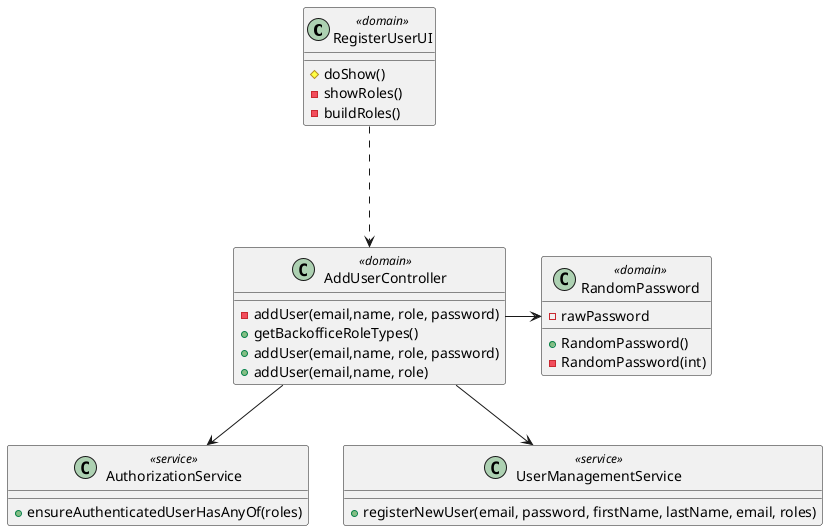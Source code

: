 @startuml


' Services

class RegisterUserUI <<domain>> {
# doShow()
- showRoles()
- buildRoles()
}

class AddUserController <<domain>> {
- addUser(email,name, role, password)
+ getBackofficeRoleTypes()
+ addUser(email,name, role, password)
+ addUser(email,name, role)
}

class AuthorizationService <<service>> {
+ ensureAuthenticatedUserHasAnyOf(roles)
}

class UserManagementService <<service>> {
+ registerNewUser(email, password, firstName, lastName, email, roles)
}

class RandomPassword <<domain>> {
- rawPassword
+ RandomPassword()
- RandomPassword(int)
}

RegisterUserUI .--> AddUserController
AddUserController --> AuthorizationService
AddUserController --> UserManagementService
AddUserController -> RandomPassword



@enduml